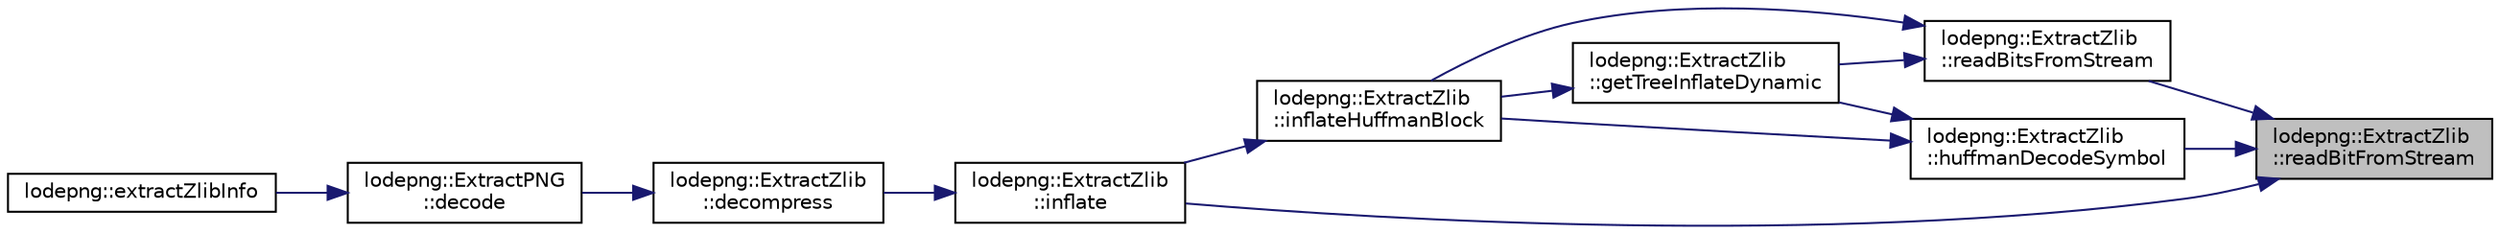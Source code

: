 digraph "lodepng::ExtractZlib::readBitFromStream"
{
 // LATEX_PDF_SIZE
  edge [fontname="Helvetica",fontsize="10",labelfontname="Helvetica",labelfontsize="10"];
  node [fontname="Helvetica",fontsize="10",shape=record];
  rankdir="RL";
  Node1 [label="lodepng::ExtractZlib\l::readBitFromStream",height=0.2,width=0.4,color="black", fillcolor="grey75", style="filled", fontcolor="black",tooltip=" "];
  Node1 -> Node2 [dir="back",color="midnightblue",fontsize="10",style="solid",fontname="Helvetica"];
  Node2 [label="lodepng::ExtractZlib\l::huffmanDecodeSymbol",height=0.2,width=0.4,color="black", fillcolor="white", style="filled",URL="$structlodepng_1_1_extract_zlib.html#a4138fb76bf7dfcd8c81b408db7d73d6a",tooltip=" "];
  Node2 -> Node3 [dir="back",color="midnightblue",fontsize="10",style="solid",fontname="Helvetica"];
  Node3 [label="lodepng::ExtractZlib\l::getTreeInflateDynamic",height=0.2,width=0.4,color="black", fillcolor="white", style="filled",URL="$structlodepng_1_1_extract_zlib.html#ae96ed471dcdbbc990b4d44f42d595108",tooltip=" "];
  Node3 -> Node4 [dir="back",color="midnightblue",fontsize="10",style="solid",fontname="Helvetica"];
  Node4 [label="lodepng::ExtractZlib\l::inflateHuffmanBlock",height=0.2,width=0.4,color="black", fillcolor="white", style="filled",URL="$structlodepng_1_1_extract_zlib.html#ae05461026dbd3d15f73f4548008f6d0d",tooltip=" "];
  Node4 -> Node5 [dir="back",color="midnightblue",fontsize="10",style="solid",fontname="Helvetica"];
  Node5 [label="lodepng::ExtractZlib\l::inflate",height=0.2,width=0.4,color="black", fillcolor="white", style="filled",URL="$structlodepng_1_1_extract_zlib.html#a606a82f96f4863b341af88ef695cf339",tooltip=" "];
  Node5 -> Node6 [dir="back",color="midnightblue",fontsize="10",style="solid",fontname="Helvetica"];
  Node6 [label="lodepng::ExtractZlib\l::decompress",height=0.2,width=0.4,color="black", fillcolor="white", style="filled",URL="$structlodepng_1_1_extract_zlib.html#a4d0e9107af5e27950db26ce61aaed22c",tooltip=" "];
  Node6 -> Node7 [dir="back",color="midnightblue",fontsize="10",style="solid",fontname="Helvetica"];
  Node7 [label="lodepng::ExtractPNG\l::decode",height=0.2,width=0.4,color="black", fillcolor="white", style="filled",URL="$structlodepng_1_1_extract_p_n_g.html#ad4aafed2aea465ebc5017cd4d18f14be",tooltip=" "];
  Node7 -> Node8 [dir="back",color="midnightblue",fontsize="10",style="solid",fontname="Helvetica"];
  Node8 [label="lodepng::extractZlibInfo",height=0.2,width=0.4,color="black", fillcolor="white", style="filled",URL="$namespacelodepng.html#af44918fa7ca97b090a1578b429b20013",tooltip=" "];
  Node2 -> Node4 [dir="back",color="midnightblue",fontsize="10",style="solid",fontname="Helvetica"];
  Node1 -> Node5 [dir="back",color="midnightblue",fontsize="10",style="solid",fontname="Helvetica"];
  Node1 -> Node9 [dir="back",color="midnightblue",fontsize="10",style="solid",fontname="Helvetica"];
  Node9 [label="lodepng::ExtractZlib\l::readBitsFromStream",height=0.2,width=0.4,color="black", fillcolor="white", style="filled",URL="$structlodepng_1_1_extract_zlib.html#a951594a02116a1d1b4a4037f2e35185e",tooltip=" "];
  Node9 -> Node3 [dir="back",color="midnightblue",fontsize="10",style="solid",fontname="Helvetica"];
  Node9 -> Node4 [dir="back",color="midnightblue",fontsize="10",style="solid",fontname="Helvetica"];
}
